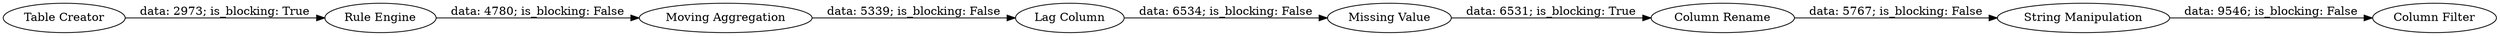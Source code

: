 digraph {
	"-4493106839926565945_5" [label="Column Rename"]
	"-4493106839926565945_1" [label="Table Creator"]
	"-4493106839926565945_7" [label="Column Filter"]
	"-4493106839926565945_4" [label="Lag Column"]
	"-4493106839926565945_6" [label="String Manipulation"]
	"-4493106839926565945_3" [label="Moving Aggregation"]
	"-4493106839926565945_8" [label="Missing Value"]
	"-4493106839926565945_2" [label="Rule Engine"]
	"-4493106839926565945_4" -> "-4493106839926565945_8" [label="data: 6534; is_blocking: False"]
	"-4493106839926565945_2" -> "-4493106839926565945_3" [label="data: 4780; is_blocking: False"]
	"-4493106839926565945_8" -> "-4493106839926565945_5" [label="data: 6531; is_blocking: True"]
	"-4493106839926565945_6" -> "-4493106839926565945_7" [label="data: 9546; is_blocking: False"]
	"-4493106839926565945_5" -> "-4493106839926565945_6" [label="data: 5767; is_blocking: False"]
	"-4493106839926565945_3" -> "-4493106839926565945_4" [label="data: 5339; is_blocking: False"]
	"-4493106839926565945_1" -> "-4493106839926565945_2" [label="data: 2973; is_blocking: True"]
	rankdir=LR
}
